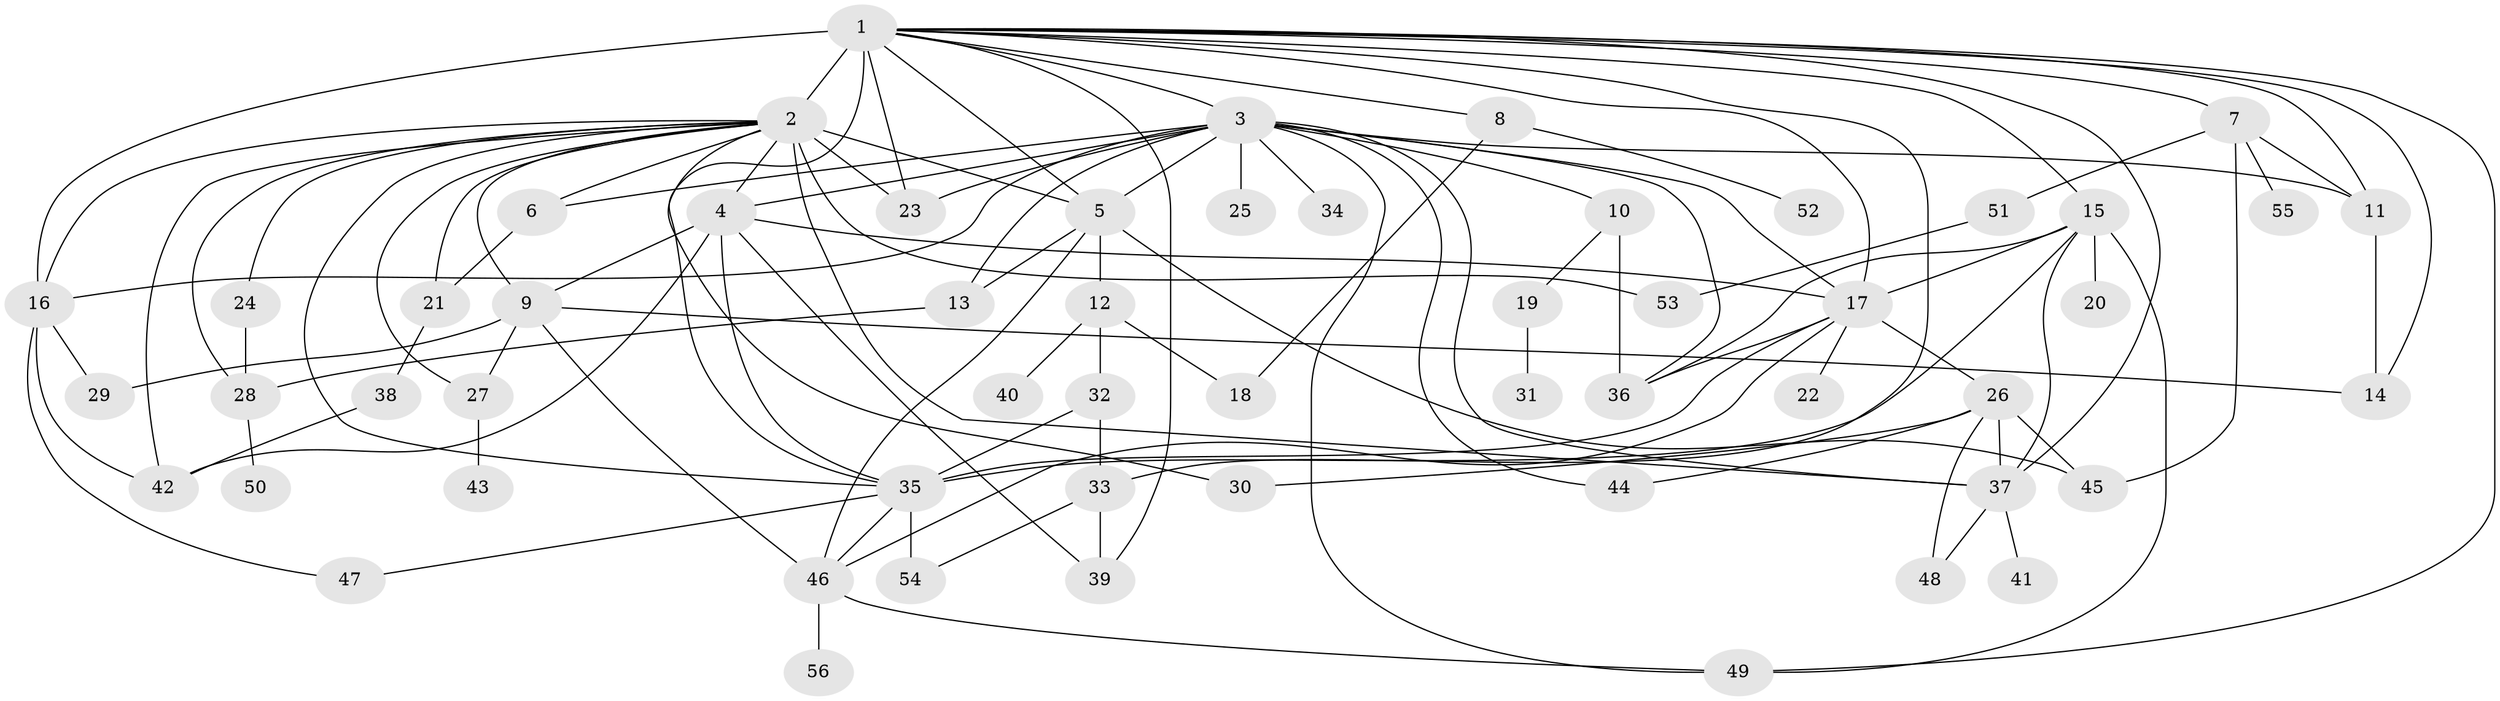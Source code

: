 // original degree distribution, {33: 0.007407407407407408, 6: 0.037037037037037035, 23: 0.007407407407407408, 9: 0.007407407407407408, 12: 0.014814814814814815, 5: 0.05925925925925926, 7: 0.02962962962962963, 4: 0.037037037037037035, 10: 0.014814814814814815, 2: 0.2814814814814815, 1: 0.4074074074074074, 3: 0.08888888888888889, 8: 0.007407407407407408}
// Generated by graph-tools (version 1.1) at 2025/50/03/04/25 22:50:29]
// undirected, 56 vertices, 110 edges
graph export_dot {
  node [color=gray90,style=filled];
  1;
  2;
  3;
  4;
  5;
  6;
  7;
  8;
  9;
  10;
  11;
  12;
  13;
  14;
  15;
  16;
  17;
  18;
  19;
  20;
  21;
  22;
  23;
  24;
  25;
  26;
  27;
  28;
  29;
  30;
  31;
  32;
  33;
  34;
  35;
  36;
  37;
  38;
  39;
  40;
  41;
  42;
  43;
  44;
  45;
  46;
  47;
  48;
  49;
  50;
  51;
  52;
  53;
  54;
  55;
  56;
  1 -- 2 [weight=12.0];
  1 -- 3 [weight=1.0];
  1 -- 5 [weight=1.0];
  1 -- 7 [weight=1.0];
  1 -- 8 [weight=1.0];
  1 -- 11 [weight=1.0];
  1 -- 14 [weight=1.0];
  1 -- 15 [weight=1.0];
  1 -- 16 [weight=1.0];
  1 -- 17 [weight=1.0];
  1 -- 23 [weight=1.0];
  1 -- 33 [weight=1.0];
  1 -- 35 [weight=1.0];
  1 -- 37 [weight=1.0];
  1 -- 39 [weight=1.0];
  1 -- 49 [weight=1.0];
  2 -- 4 [weight=1.0];
  2 -- 5 [weight=1.0];
  2 -- 6 [weight=1.0];
  2 -- 9 [weight=1.0];
  2 -- 16 [weight=1.0];
  2 -- 21 [weight=1.0];
  2 -- 23 [weight=1.0];
  2 -- 24 [weight=1.0];
  2 -- 27 [weight=1.0];
  2 -- 28 [weight=1.0];
  2 -- 30 [weight=1.0];
  2 -- 35 [weight=1.0];
  2 -- 37 [weight=1.0];
  2 -- 42 [weight=1.0];
  2 -- 53 [weight=1.0];
  3 -- 4 [weight=1.0];
  3 -- 5 [weight=1.0];
  3 -- 6 [weight=1.0];
  3 -- 10 [weight=1.0];
  3 -- 11 [weight=1.0];
  3 -- 13 [weight=5.0];
  3 -- 16 [weight=1.0];
  3 -- 17 [weight=1.0];
  3 -- 23 [weight=1.0];
  3 -- 25 [weight=1.0];
  3 -- 34 [weight=1.0];
  3 -- 36 [weight=1.0];
  3 -- 37 [weight=1.0];
  3 -- 44 [weight=1.0];
  3 -- 49 [weight=1.0];
  4 -- 9 [weight=1.0];
  4 -- 17 [weight=1.0];
  4 -- 35 [weight=1.0];
  4 -- 39 [weight=1.0];
  4 -- 42 [weight=1.0];
  5 -- 12 [weight=3.0];
  5 -- 13 [weight=1.0];
  5 -- 45 [weight=1.0];
  5 -- 46 [weight=1.0];
  6 -- 21 [weight=1.0];
  7 -- 11 [weight=1.0];
  7 -- 45 [weight=1.0];
  7 -- 51 [weight=1.0];
  7 -- 55 [weight=1.0];
  8 -- 18 [weight=1.0];
  8 -- 52 [weight=1.0];
  9 -- 14 [weight=1.0];
  9 -- 27 [weight=1.0];
  9 -- 29 [weight=2.0];
  9 -- 46 [weight=1.0];
  10 -- 19 [weight=1.0];
  10 -- 36 [weight=1.0];
  11 -- 14 [weight=1.0];
  12 -- 18 [weight=1.0];
  12 -- 32 [weight=1.0];
  12 -- 40 [weight=1.0];
  13 -- 28 [weight=1.0];
  15 -- 17 [weight=1.0];
  15 -- 20 [weight=5.0];
  15 -- 35 [weight=1.0];
  15 -- 36 [weight=1.0];
  15 -- 37 [weight=1.0];
  15 -- 49 [weight=1.0];
  16 -- 29 [weight=1.0];
  16 -- 42 [weight=1.0];
  16 -- 47 [weight=1.0];
  17 -- 22 [weight=2.0];
  17 -- 26 [weight=1.0];
  17 -- 35 [weight=1.0];
  17 -- 36 [weight=1.0];
  17 -- 46 [weight=1.0];
  19 -- 31 [weight=1.0];
  21 -- 38 [weight=2.0];
  24 -- 28 [weight=1.0];
  26 -- 30 [weight=1.0];
  26 -- 37 [weight=1.0];
  26 -- 44 [weight=1.0];
  26 -- 45 [weight=1.0];
  26 -- 48 [weight=2.0];
  27 -- 43 [weight=2.0];
  28 -- 50 [weight=2.0];
  32 -- 33 [weight=1.0];
  32 -- 35 [weight=1.0];
  33 -- 39 [weight=1.0];
  33 -- 54 [weight=1.0];
  35 -- 46 [weight=1.0];
  35 -- 47 [weight=1.0];
  35 -- 54 [weight=5.0];
  37 -- 41 [weight=1.0];
  37 -- 48 [weight=1.0];
  38 -- 42 [weight=1.0];
  46 -- 49 [weight=1.0];
  46 -- 56 [weight=1.0];
  51 -- 53 [weight=1.0];
}

